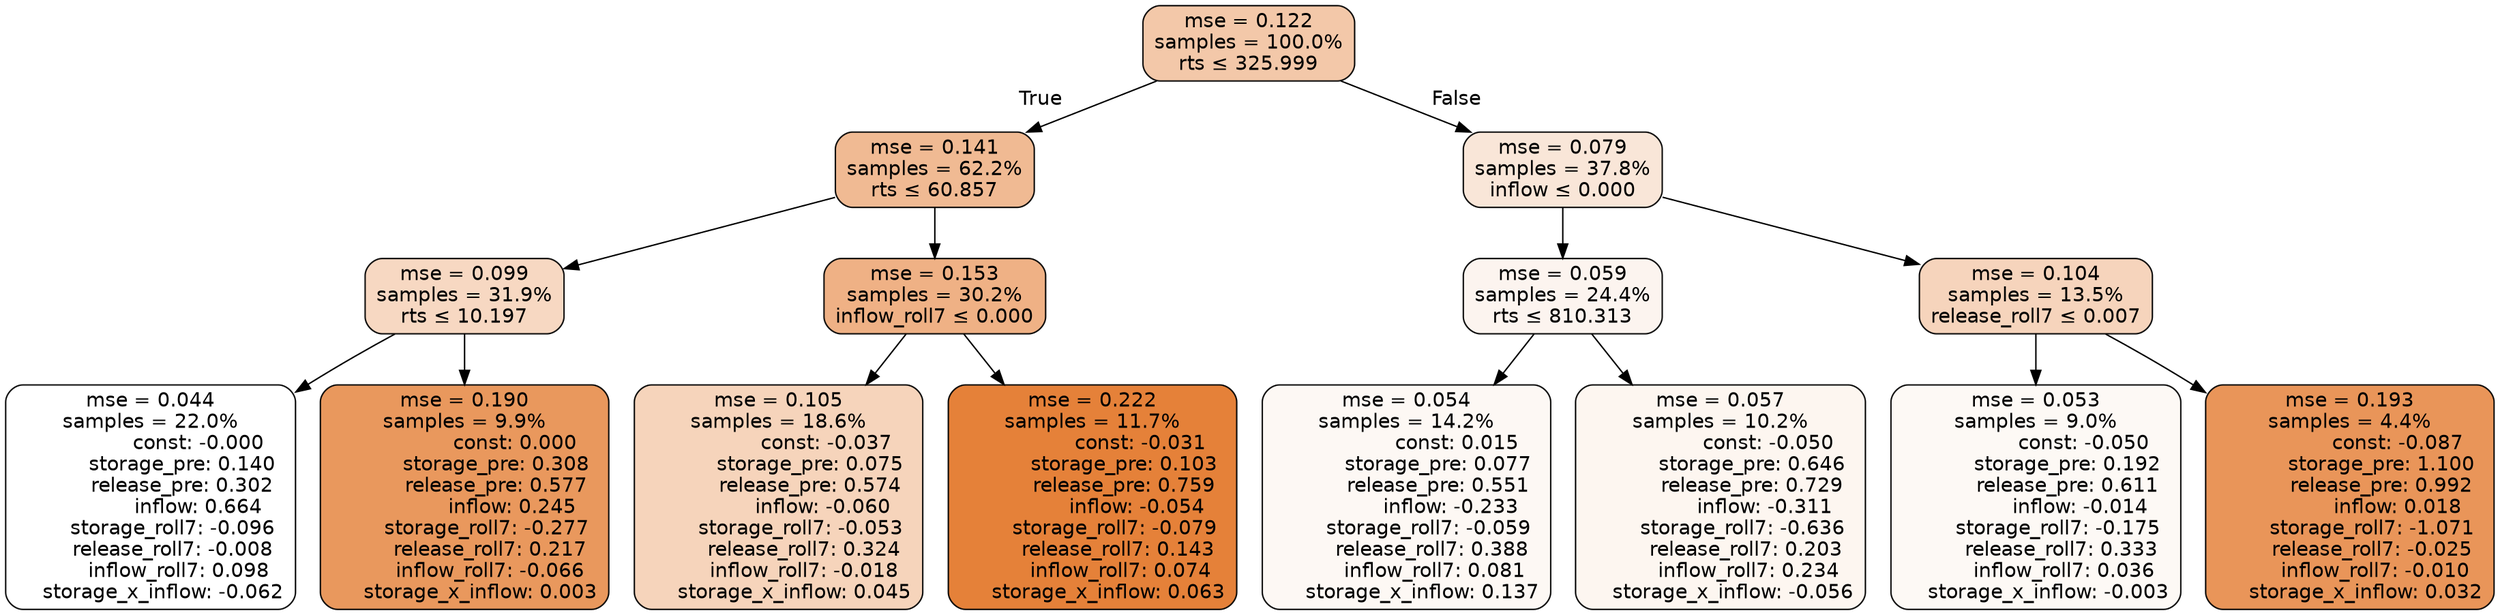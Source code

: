 digraph tree {
bgcolor="transparent"
node [shape=rectangle, style="filled, rounded", color="black", fontname=helvetica] ;
edge [fontname=helvetica] ;
	"0" [label="mse = 0.122
samples = 100.0%
rts &le; 325.999", fillcolor="#f3c8a9"]
	"1" [label="mse = 0.141
samples = 62.2%
rts &le; 60.857", fillcolor="#f0ba93"]
	"2" [label="mse = 0.099
samples = 31.9%
rts &le; 10.197", fillcolor="#f7d8c2"]
	"3" [label="mse = 0.044
samples = 22.0%
               const: -0.000
          storage_pre: 0.140
          release_pre: 0.302
               inflow: 0.664
       storage_roll7: -0.096
       release_roll7: -0.008
         inflow_roll7: 0.098
    storage_x_inflow: -0.062", fillcolor="#ffffff"]
	"4" [label="mse = 0.190
samples = 9.9%
                const: 0.000
          storage_pre: 0.308
          release_pre: 0.577
               inflow: 0.245
       storage_roll7: -0.277
        release_roll7: 0.217
        inflow_roll7: -0.066
     storage_x_inflow: 0.003", fillcolor="#e9985d"]
	"5" [label="mse = 0.153
samples = 30.2%
inflow_roll7 &le; 0.000", fillcolor="#efb185"]
	"6" [label="mse = 0.105
samples = 18.6%
               const: -0.037
          storage_pre: 0.075
          release_pre: 0.574
              inflow: -0.060
       storage_roll7: -0.053
        release_roll7: 0.324
        inflow_roll7: -0.018
     storage_x_inflow: 0.045", fillcolor="#f6d4bb"]
	"7" [label="mse = 0.222
samples = 11.7%
               const: -0.031
          storage_pre: 0.103
          release_pre: 0.759
              inflow: -0.054
       storage_roll7: -0.079
        release_roll7: 0.143
         inflow_roll7: 0.074
     storage_x_inflow: 0.063", fillcolor="#e58139"]
	"8" [label="mse = 0.079
samples = 37.8%
inflow &le; 0.000", fillcolor="#f9e6d8"]
	"9" [label="mse = 0.059
samples = 24.4%
rts &le; 810.313", fillcolor="#fcf4ef"]
	"10" [label="mse = 0.054
samples = 14.2%
                const: 0.015
          storage_pre: 0.077
          release_pre: 0.551
              inflow: -0.233
       storage_roll7: -0.059
        release_roll7: 0.388
         inflow_roll7: 0.081
     storage_x_inflow: 0.137", fillcolor="#fdf8f4"]
	"11" [label="mse = 0.057
samples = 10.2%
               const: -0.050
          storage_pre: 0.646
          release_pre: 0.729
              inflow: -0.311
       storage_roll7: -0.636
        release_roll7: 0.203
         inflow_roll7: 0.234
    storage_x_inflow: -0.056", fillcolor="#fdf6f0"]
	"12" [label="mse = 0.104
samples = 13.5%
release_roll7 &le; 0.007", fillcolor="#f6d4bc"]
	"13" [label="mse = 0.053
samples = 9.0%
               const: -0.050
          storage_pre: 0.192
          release_pre: 0.611
              inflow: -0.014
       storage_roll7: -0.175
        release_roll7: 0.333
         inflow_roll7: 0.036
    storage_x_inflow: -0.003", fillcolor="#fdf9f5"]
	"14" [label="mse = 0.193
samples = 4.4%
               const: -0.087
          storage_pre: 1.100
          release_pre: 0.992
               inflow: 0.018
       storage_roll7: -1.071
       release_roll7: -0.025
        inflow_roll7: -0.010
     storage_x_inflow: 0.032", fillcolor="#e99559"]

	"0" -> "1" [labeldistance=2.5, labelangle=45, headlabel="True"]
	"1" -> "2"
	"2" -> "3"
	"2" -> "4"
	"1" -> "5"
	"5" -> "6"
	"5" -> "7"
	"0" -> "8" [labeldistance=2.5, labelangle=-45, headlabel="False"]
	"8" -> "9"
	"9" -> "10"
	"9" -> "11"
	"8" -> "12"
	"12" -> "13"
	"12" -> "14"
}